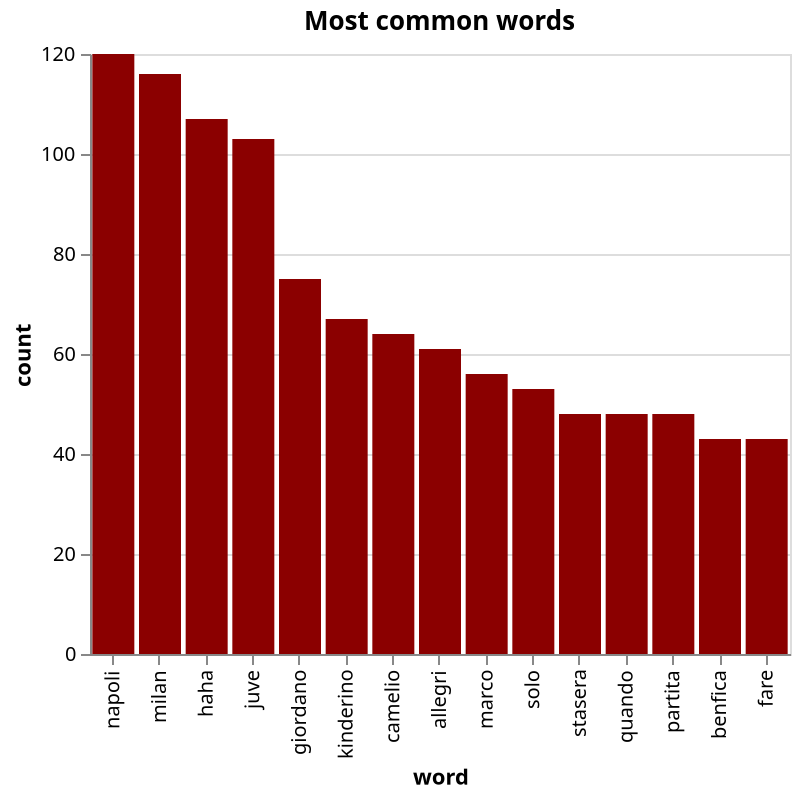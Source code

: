 {
  "config": {"view": {"continuousWidth": 400, "continuousHeight": 300}},
  "data": {"name": "data-7b1298972e4a4d37b446f296b094d534"},
  "mark": {"type": "bar", "color": "darkred", "tooltip": true},
  "encoding": {
    "x": {"field": "word", "sort": null, "type": "nominal"},
    "y": {"field": "count", "type": "quantitative"}
  },
  "title": "Most common words",
  "width": "container",
  "$schema": "https://vega.github.io/schema/vega-lite/v4.17.0.json",
  "datasets": {
    "data-7b1298972e4a4d37b446f296b094d534": [
      {"word": "napoli", "count": 120},
      {"word": "milan", "count": 116},
      {"word": "haha", "count": 107},
      {"word": "juve", "count": 103},
      {"word": "giordano", "count": 75},
      {"word": "kinderino", "count": 67},
      {"word": "camelio", "count": 64},
      {"word": "allegri", "count": 61},
      {"word": "marco", "count": 56},
      {"word": "solo", "count": 53},
      {"word": "stasera", "count": 48},
      {"word": "quando", "count": 48},
      {"word": "partita", "count": 48},
      {"word": "benfica", "count": 43},
      {"word": "fare", "count": 43}
    ],
    "width": "container"
  }
}